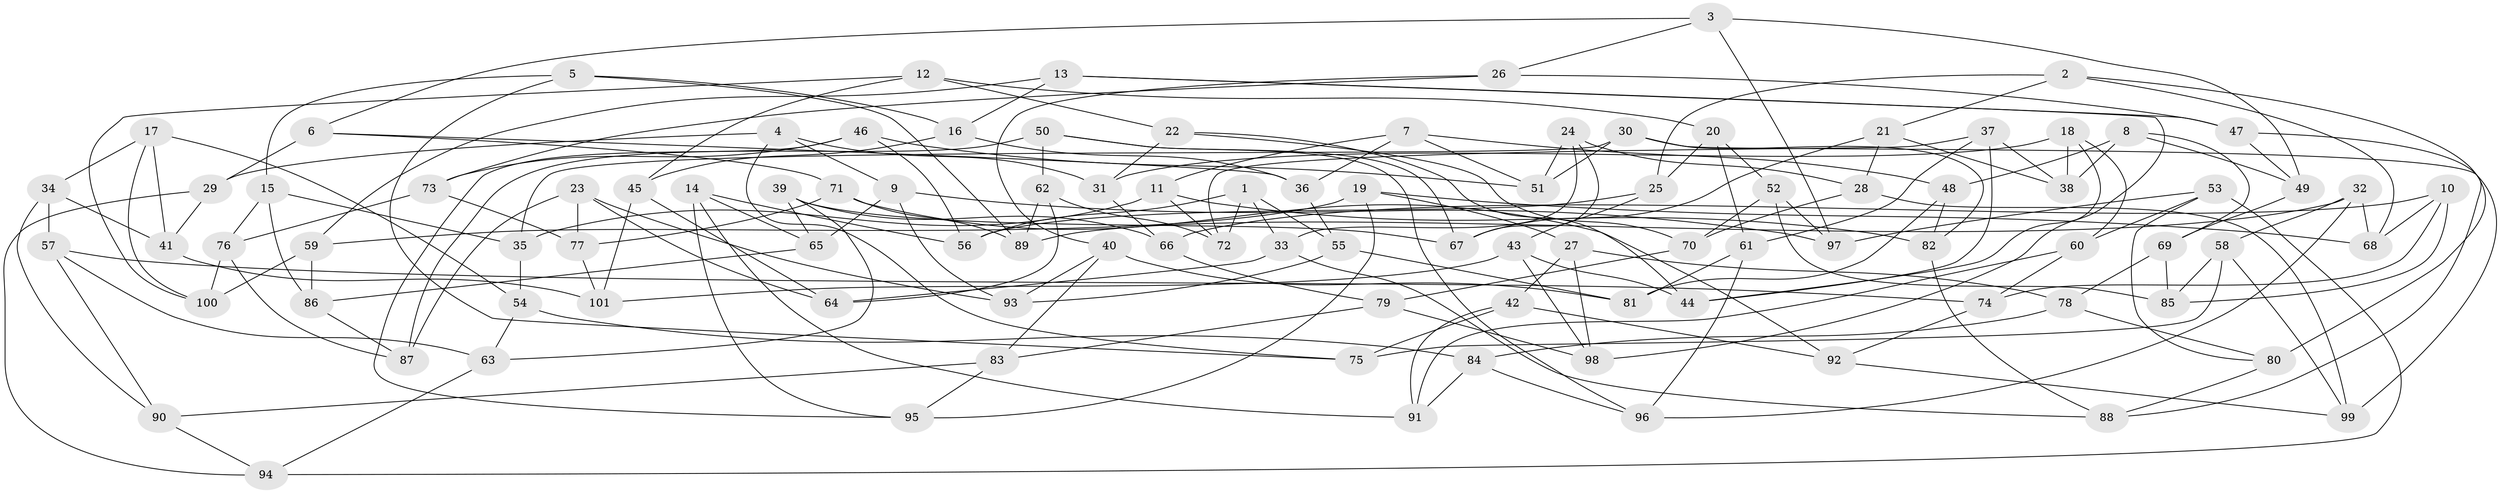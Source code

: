 // coarse degree distribution, {4: 0.36065573770491804, 6: 0.39344262295081966, 5: 0.22950819672131148, 2: 0.01639344262295082}
// Generated by graph-tools (version 1.1) at 2025/38/03/04/25 23:38:11]
// undirected, 101 vertices, 202 edges
graph export_dot {
  node [color=gray90,style=filled];
  1;
  2;
  3;
  4;
  5;
  6;
  7;
  8;
  9;
  10;
  11;
  12;
  13;
  14;
  15;
  16;
  17;
  18;
  19;
  20;
  21;
  22;
  23;
  24;
  25;
  26;
  27;
  28;
  29;
  30;
  31;
  32;
  33;
  34;
  35;
  36;
  37;
  38;
  39;
  40;
  41;
  42;
  43;
  44;
  45;
  46;
  47;
  48;
  49;
  50;
  51;
  52;
  53;
  54;
  55;
  56;
  57;
  58;
  59;
  60;
  61;
  62;
  63;
  64;
  65;
  66;
  67;
  68;
  69;
  70;
  71;
  72;
  73;
  74;
  75;
  76;
  77;
  78;
  79;
  80;
  81;
  82;
  83;
  84;
  85;
  86;
  87;
  88;
  89;
  90;
  91;
  92;
  93;
  94;
  95;
  96;
  97;
  98;
  99;
  100;
  101;
  1 -- 72;
  1 -- 56;
  1 -- 55;
  1 -- 33;
  2 -- 21;
  2 -- 25;
  2 -- 80;
  2 -- 68;
  3 -- 97;
  3 -- 6;
  3 -- 49;
  3 -- 26;
  4 -- 75;
  4 -- 29;
  4 -- 9;
  4 -- 31;
  5 -- 89;
  5 -- 15;
  5 -- 75;
  5 -- 16;
  6 -- 71;
  6 -- 36;
  6 -- 29;
  7 -- 48;
  7 -- 11;
  7 -- 36;
  7 -- 51;
  8 -- 48;
  8 -- 69;
  8 -- 38;
  8 -- 49;
  9 -- 65;
  9 -- 93;
  9 -- 97;
  10 -- 85;
  10 -- 66;
  10 -- 74;
  10 -- 68;
  11 -- 82;
  11 -- 35;
  11 -- 72;
  12 -- 45;
  12 -- 22;
  12 -- 100;
  12 -- 20;
  13 -- 47;
  13 -- 98;
  13 -- 16;
  13 -- 59;
  14 -- 56;
  14 -- 91;
  14 -- 95;
  14 -- 65;
  15 -- 76;
  15 -- 86;
  15 -- 35;
  16 -- 36;
  16 -- 45;
  17 -- 100;
  17 -- 41;
  17 -- 54;
  17 -- 34;
  18 -- 31;
  18 -- 38;
  18 -- 60;
  18 -- 44;
  19 -- 68;
  19 -- 27;
  19 -- 59;
  19 -- 95;
  20 -- 52;
  20 -- 61;
  20 -- 25;
  21 -- 38;
  21 -- 28;
  21 -- 67;
  22 -- 44;
  22 -- 31;
  22 -- 70;
  23 -- 87;
  23 -- 64;
  23 -- 93;
  23 -- 77;
  24 -- 33;
  24 -- 51;
  24 -- 67;
  24 -- 28;
  25 -- 56;
  25 -- 43;
  26 -- 47;
  26 -- 40;
  26 -- 73;
  27 -- 98;
  27 -- 42;
  27 -- 78;
  28 -- 99;
  28 -- 70;
  29 -- 94;
  29 -- 41;
  30 -- 82;
  30 -- 99;
  30 -- 35;
  30 -- 51;
  31 -- 66;
  32 -- 89;
  32 -- 96;
  32 -- 68;
  32 -- 58;
  33 -- 88;
  33 -- 64;
  34 -- 90;
  34 -- 41;
  34 -- 57;
  35 -- 54;
  36 -- 55;
  37 -- 38;
  37 -- 72;
  37 -- 44;
  37 -- 61;
  39 -- 66;
  39 -- 63;
  39 -- 67;
  39 -- 65;
  40 -- 81;
  40 -- 83;
  40 -- 93;
  41 -- 101;
  42 -- 92;
  42 -- 91;
  42 -- 75;
  43 -- 44;
  43 -- 98;
  43 -- 101;
  45 -- 101;
  45 -- 64;
  46 -- 56;
  46 -- 51;
  46 -- 73;
  46 -- 95;
  47 -- 88;
  47 -- 49;
  48 -- 82;
  48 -- 81;
  49 -- 69;
  50 -- 87;
  50 -- 62;
  50 -- 67;
  50 -- 96;
  52 -- 97;
  52 -- 70;
  52 -- 85;
  53 -- 94;
  53 -- 97;
  53 -- 60;
  53 -- 80;
  54 -- 84;
  54 -- 63;
  55 -- 93;
  55 -- 81;
  57 -- 90;
  57 -- 74;
  57 -- 63;
  58 -- 99;
  58 -- 85;
  58 -- 75;
  59 -- 86;
  59 -- 100;
  60 -- 74;
  60 -- 91;
  61 -- 96;
  61 -- 81;
  62 -- 89;
  62 -- 64;
  62 -- 72;
  63 -- 94;
  65 -- 86;
  66 -- 79;
  69 -- 78;
  69 -- 85;
  70 -- 79;
  71 -- 89;
  71 -- 77;
  71 -- 92;
  73 -- 77;
  73 -- 76;
  74 -- 92;
  76 -- 87;
  76 -- 100;
  77 -- 101;
  78 -- 80;
  78 -- 84;
  79 -- 83;
  79 -- 98;
  80 -- 88;
  82 -- 88;
  83 -- 95;
  83 -- 90;
  84 -- 91;
  84 -- 96;
  86 -- 87;
  90 -- 94;
  92 -- 99;
}
